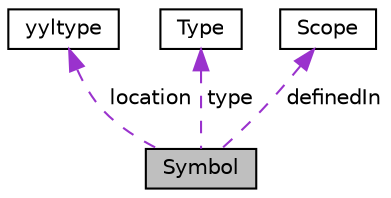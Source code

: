 digraph "Symbol"
{
 // LATEX_PDF_SIZE
  edge [fontname="Helvetica",fontsize="10",labelfontname="Helvetica",labelfontsize="10"];
  node [fontname="Helvetica",fontsize="10",shape=record];
  Node1 [label="Symbol",height=0.2,width=0.4,color="black", fillcolor="grey75", style="filled", fontcolor="black",tooltip=" "];
  Node2 -> Node1 [dir="back",color="darkorchid3",fontsize="10",style="dashed",label=" location" ,fontname="Helvetica"];
  Node2 [label="yyltype",height=0.2,width=0.4,color="black", fillcolor="white", style="filled",URL="$structyyltype.html",tooltip="store location information"];
  Node3 -> Node1 [dir="back",color="darkorchid3",fontsize="10",style="dashed",label=" type" ,fontname="Helvetica"];
  Node3 [label="Type",height=0.2,width=0.4,color="black", fillcolor="white", style="filled",URL="$classType.html",tooltip=" "];
  Node4 -> Node1 [dir="back",color="darkorchid3",fontsize="10",style="dashed",label=" definedIn" ,fontname="Helvetica"];
  Node4 [label="Scope",height=0.2,width=0.4,color="black", fillcolor="white", style="filled",URL="$classScope.html",tooltip="scope interface"];
}
